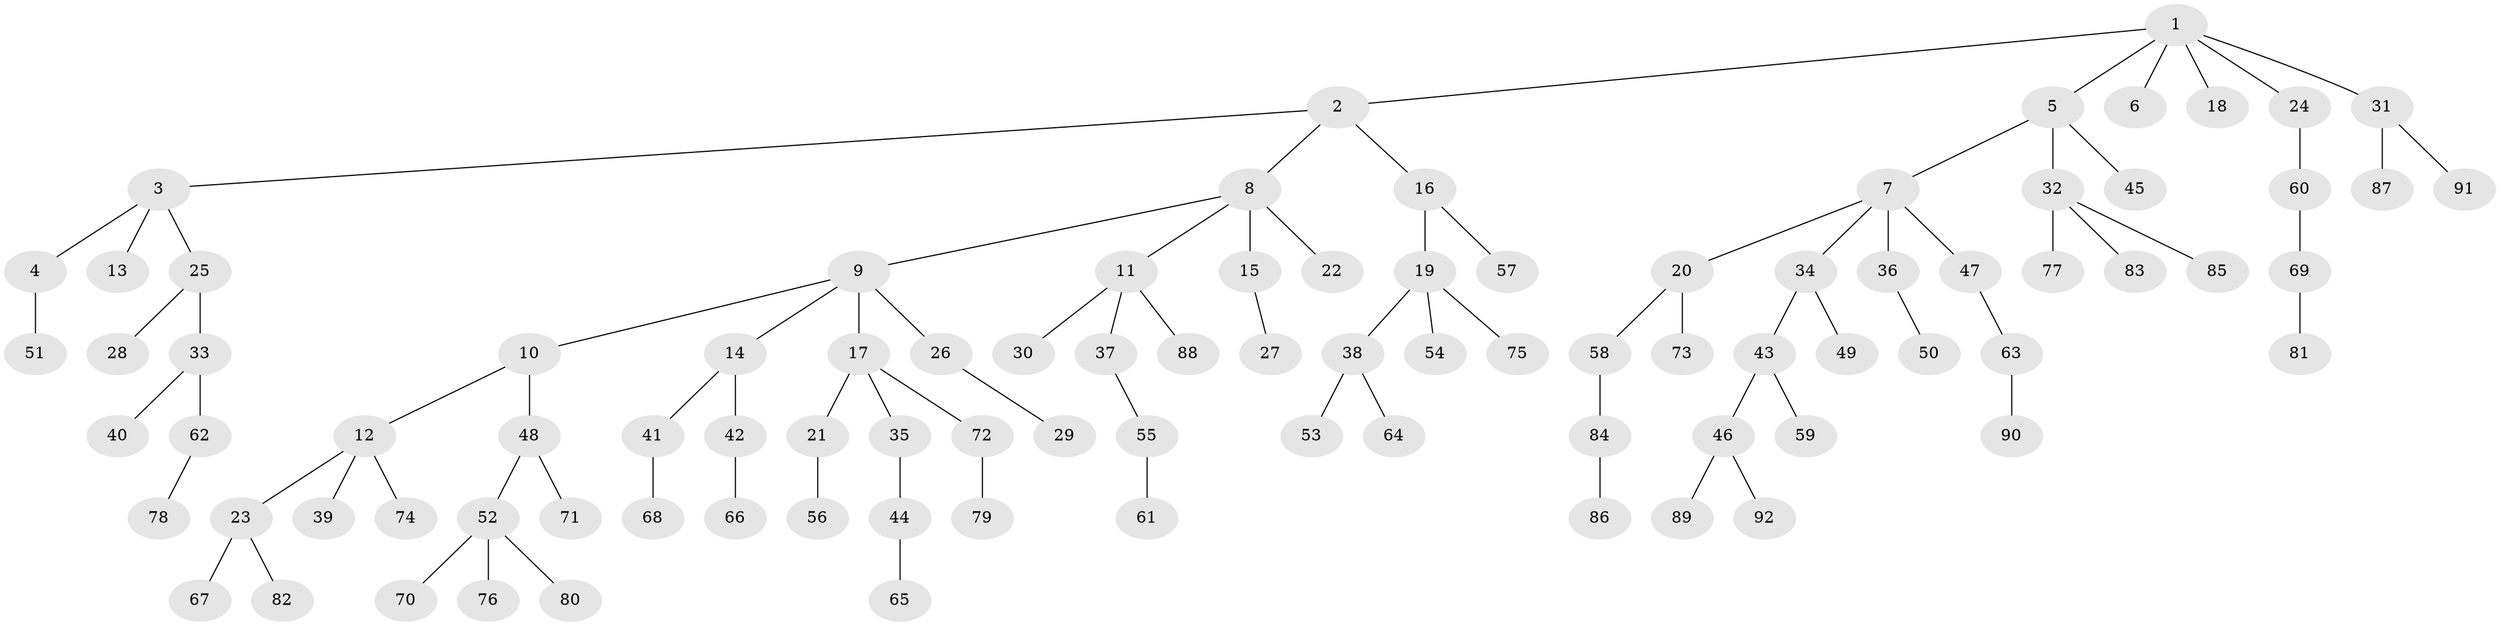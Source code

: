 // Generated by graph-tools (version 1.1) at 2025/02/03/09/25 03:02:18]
// undirected, 92 vertices, 91 edges
graph export_dot {
graph [start="1"]
  node [color=gray90,style=filled];
  1;
  2;
  3;
  4;
  5;
  6;
  7;
  8;
  9;
  10;
  11;
  12;
  13;
  14;
  15;
  16;
  17;
  18;
  19;
  20;
  21;
  22;
  23;
  24;
  25;
  26;
  27;
  28;
  29;
  30;
  31;
  32;
  33;
  34;
  35;
  36;
  37;
  38;
  39;
  40;
  41;
  42;
  43;
  44;
  45;
  46;
  47;
  48;
  49;
  50;
  51;
  52;
  53;
  54;
  55;
  56;
  57;
  58;
  59;
  60;
  61;
  62;
  63;
  64;
  65;
  66;
  67;
  68;
  69;
  70;
  71;
  72;
  73;
  74;
  75;
  76;
  77;
  78;
  79;
  80;
  81;
  82;
  83;
  84;
  85;
  86;
  87;
  88;
  89;
  90;
  91;
  92;
  1 -- 2;
  1 -- 5;
  1 -- 6;
  1 -- 18;
  1 -- 24;
  1 -- 31;
  2 -- 3;
  2 -- 8;
  2 -- 16;
  3 -- 4;
  3 -- 13;
  3 -- 25;
  4 -- 51;
  5 -- 7;
  5 -- 32;
  5 -- 45;
  7 -- 20;
  7 -- 34;
  7 -- 36;
  7 -- 47;
  8 -- 9;
  8 -- 11;
  8 -- 15;
  8 -- 22;
  9 -- 10;
  9 -- 14;
  9 -- 17;
  9 -- 26;
  10 -- 12;
  10 -- 48;
  11 -- 30;
  11 -- 37;
  11 -- 88;
  12 -- 23;
  12 -- 39;
  12 -- 74;
  14 -- 41;
  14 -- 42;
  15 -- 27;
  16 -- 19;
  16 -- 57;
  17 -- 21;
  17 -- 35;
  17 -- 72;
  19 -- 38;
  19 -- 54;
  19 -- 75;
  20 -- 58;
  20 -- 73;
  21 -- 56;
  23 -- 67;
  23 -- 82;
  24 -- 60;
  25 -- 28;
  25 -- 33;
  26 -- 29;
  31 -- 87;
  31 -- 91;
  32 -- 77;
  32 -- 83;
  32 -- 85;
  33 -- 40;
  33 -- 62;
  34 -- 43;
  34 -- 49;
  35 -- 44;
  36 -- 50;
  37 -- 55;
  38 -- 53;
  38 -- 64;
  41 -- 68;
  42 -- 66;
  43 -- 46;
  43 -- 59;
  44 -- 65;
  46 -- 89;
  46 -- 92;
  47 -- 63;
  48 -- 52;
  48 -- 71;
  52 -- 70;
  52 -- 76;
  52 -- 80;
  55 -- 61;
  58 -- 84;
  60 -- 69;
  62 -- 78;
  63 -- 90;
  69 -- 81;
  72 -- 79;
  84 -- 86;
}
